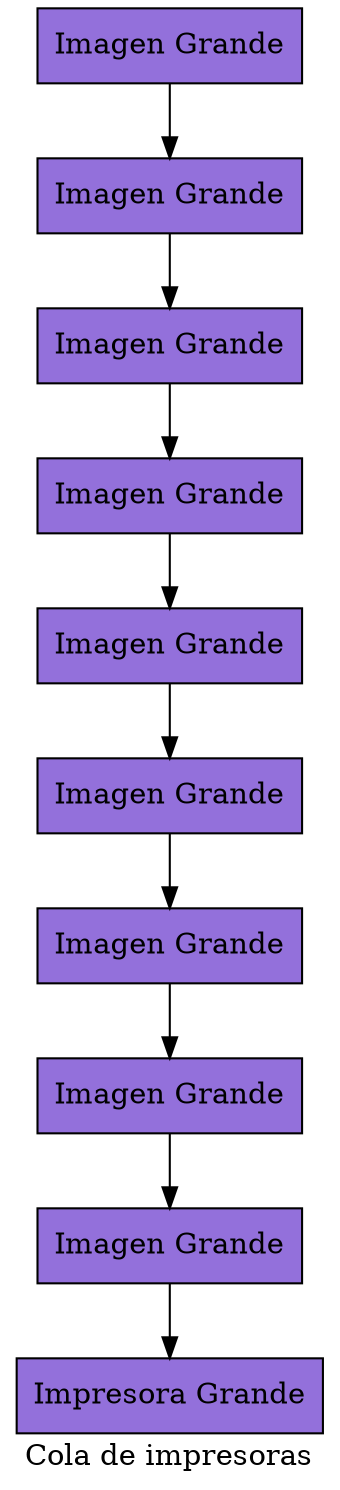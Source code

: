  digraph Cola_impresoras {
 label= "Cola de impresoras";
     node [shape=box, style=filled, color=black, fillcolor=mediumpurple];
     "Node           0 " [label="Impresora Grande"];
     "Node           1 " [label="Imagen Grande"];
     "Node           1 " -> "Node           0 ";
     "Node           2 " [label="Imagen Grande"];
     "Node           2 " -> "Node           1 ";
     "Node           3 " [label="Imagen Grande"];
     "Node           3 " -> "Node           2 ";
     "Node           4 " [label="Imagen Grande"];
     "Node           4 " -> "Node           3 ";
     "Node           5 " [label="Imagen Grande"];
     "Node           5 " -> "Node           4 ";
     "Node           6 " [label="Imagen Grande"];
     "Node           6 " -> "Node           5 ";
     "Node           7 " [label="Imagen Grande"];
     "Node           7 " -> "Node           6 ";
     "Node           8 " [label="Imagen Grande"];
     "Node           8 " -> "Node           7 ";
     "Node           9 " [label="Imagen Grande"];
     "Node           9 " -> "Node           8 ";
 }
